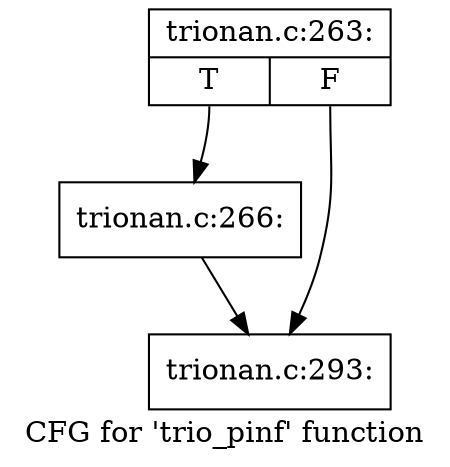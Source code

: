 digraph "CFG for 'trio_pinf' function" {
	label="CFG for 'trio_pinf' function";

	Node0x4cf06c0 [shape=record,label="{trionan.c:263:|{<s0>T|<s1>F}}"];
	Node0x4cf06c0:s0 -> Node0x48c6b80;
	Node0x4cf06c0:s1 -> Node0x48c6bd0;
	Node0x48c6b80 [shape=record,label="{trionan.c:266:}"];
	Node0x48c6b80 -> Node0x48c6bd0;
	Node0x48c6bd0 [shape=record,label="{trionan.c:293:}"];
}
